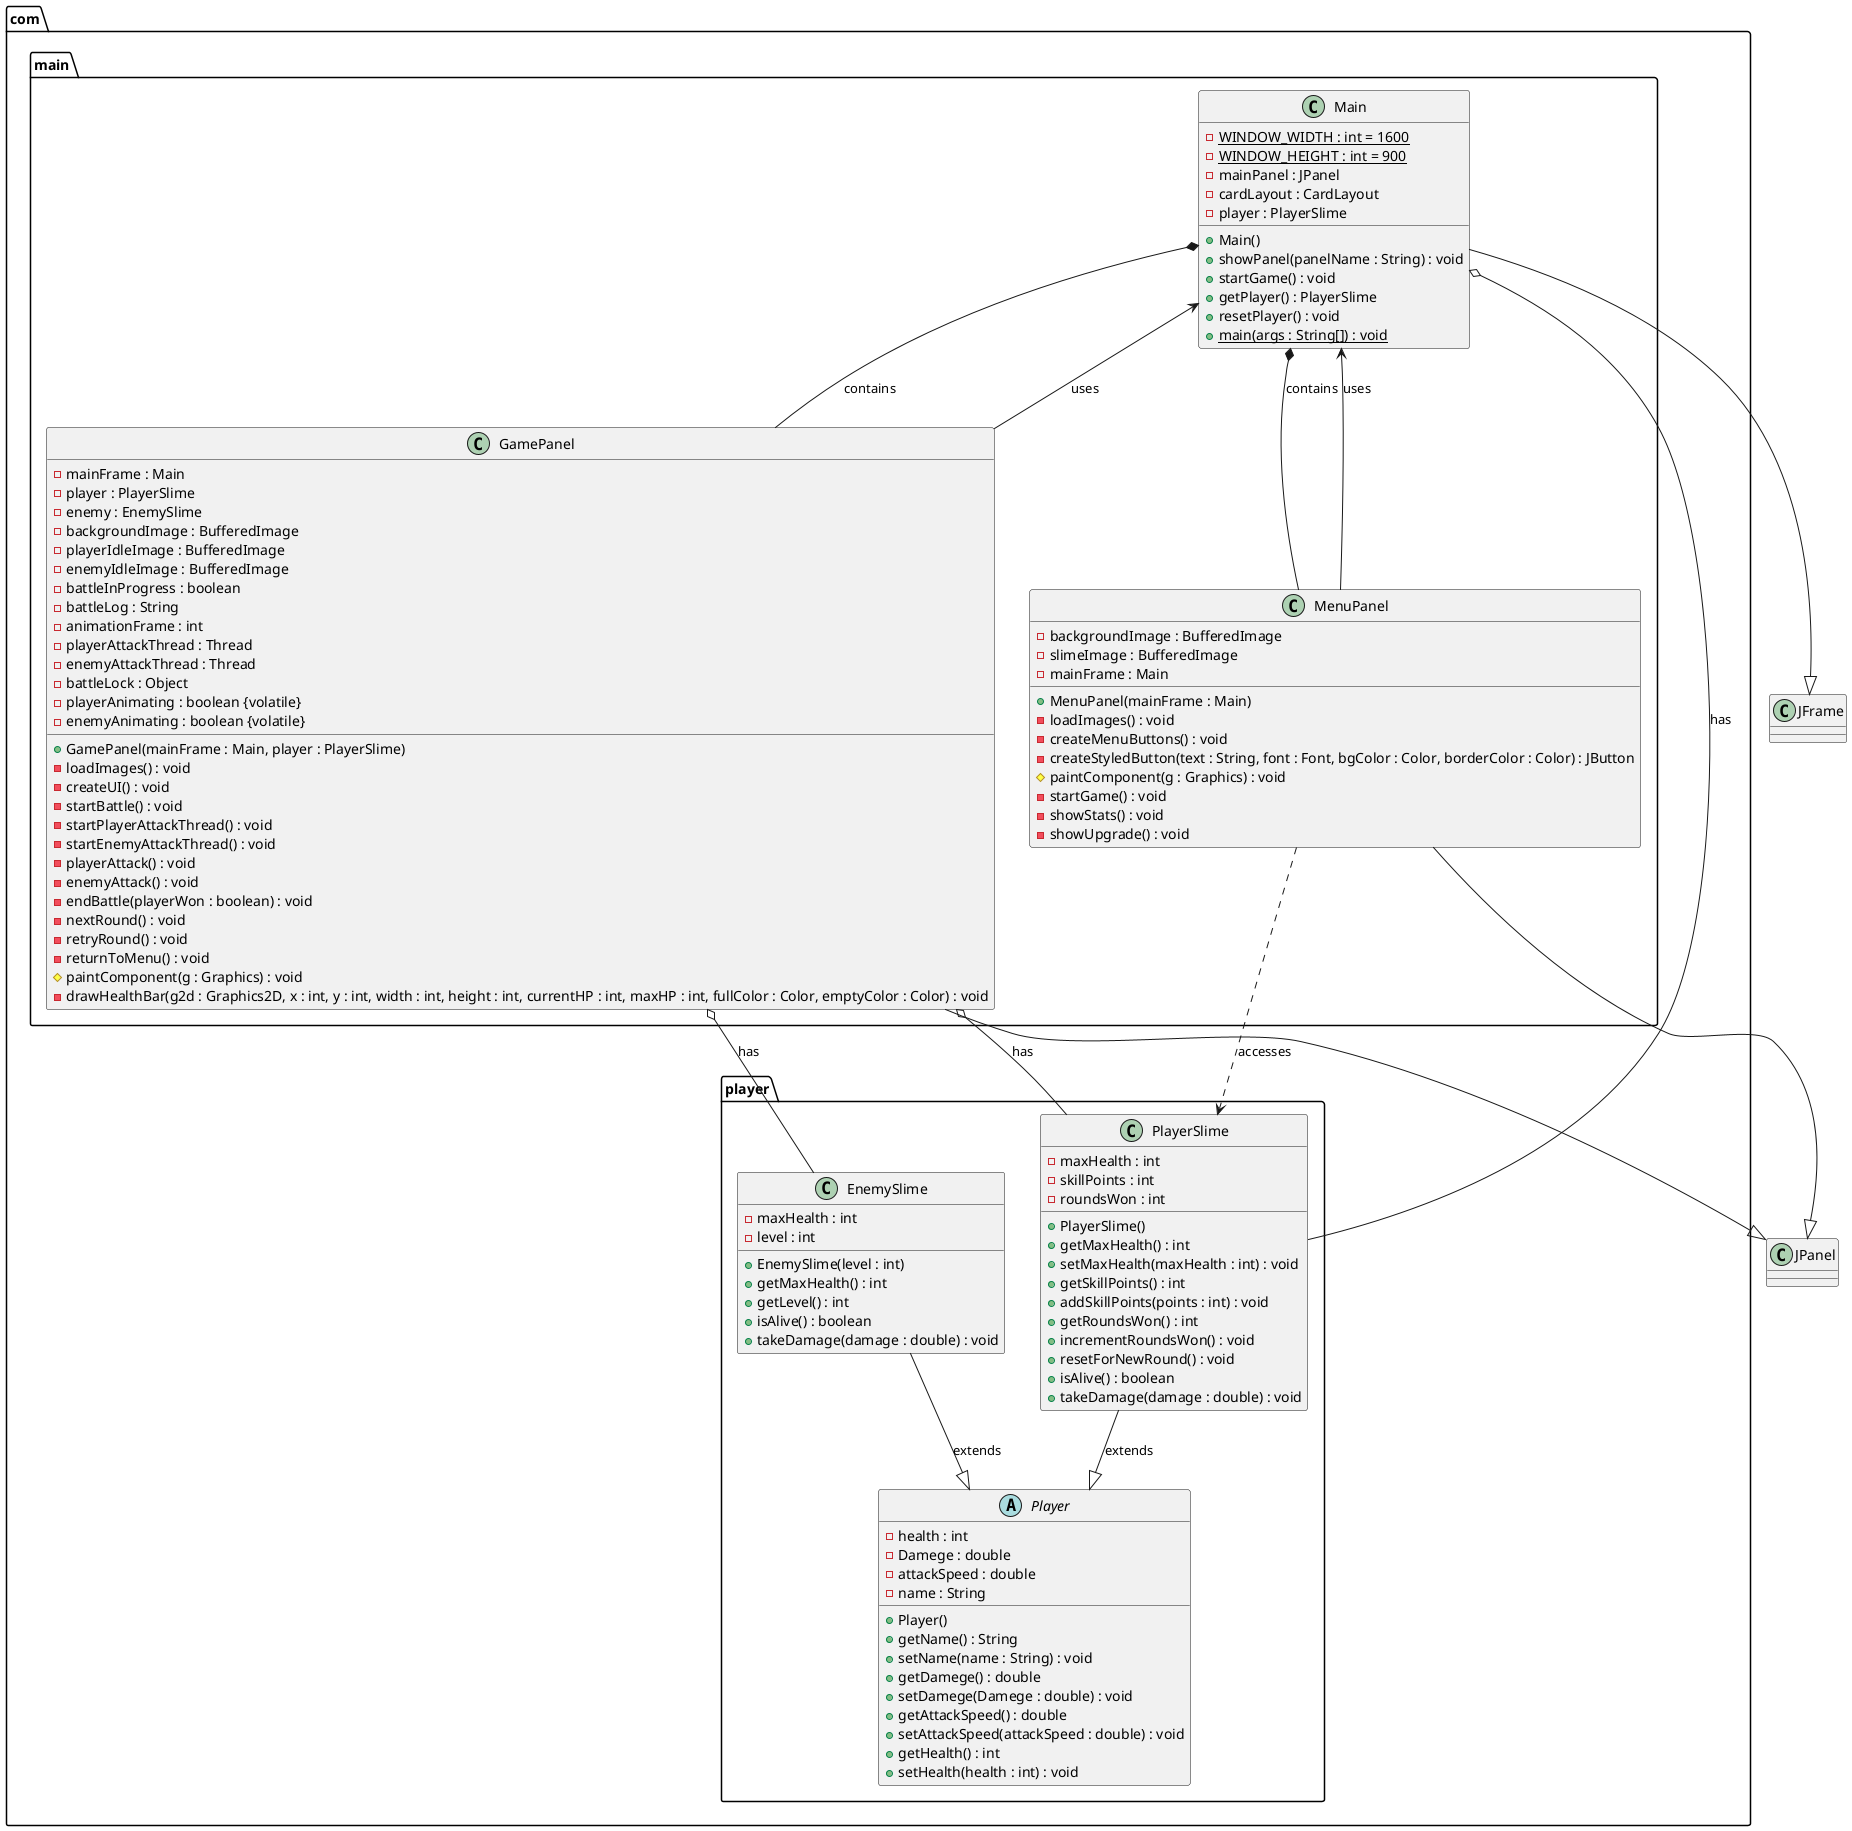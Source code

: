 @startuml Slime Domination Class Diagram

' Main package
package com.main {
    class Main {
        - {static} WINDOW_WIDTH : int = 1600
        - {static} WINDOW_HEIGHT : int = 900
        - mainPanel : JPanel
        - cardLayout : CardLayout
        - player : PlayerSlime
        
        + Main()
        + showPanel(panelName : String) : void
        + startGame() : void
        + getPlayer() : PlayerSlime
        + resetPlayer() : void
        + {static} main(args : String[]) : void
    }
    
    class MenuPanel {
        - backgroundImage : BufferedImage
        - slimeImage : BufferedImage
        - mainFrame : Main
        
        + MenuPanel(mainFrame : Main)
        - loadImages() : void
        - createMenuButtons() : void
        - createStyledButton(text : String, font : Font, bgColor : Color, borderColor : Color) : JButton
        # paintComponent(g : Graphics) : void
        - startGame() : void
        - showStats() : void
        - showUpgrade() : void
    }
    
    class GamePanel {
        - mainFrame : Main
        - player : PlayerSlime
        - enemy : EnemySlime
        - backgroundImage : BufferedImage
        - playerIdleImage : BufferedImage
        - enemyIdleImage : BufferedImage
        - battleInProgress : boolean
        - battleLog : String
        - animationFrame : int
        - playerAttackThread : Thread
        - enemyAttackThread : Thread
        - battleLock : Object
        - playerAnimating : boolean {volatile}
        - enemyAnimating : boolean {volatile}
        
        + GamePanel(mainFrame : Main, player : PlayerSlime)
        - loadImages() : void
        - createUI() : void
        - startBattle() : void
        - startPlayerAttackThread() : void
        - startEnemyAttackThread() : void
        - playerAttack() : void
        - enemyAttack() : void
        - endBattle(playerWon : boolean) : void
        - nextRound() : void
        - retryRound() : void
        - returnToMenu() : void
        # paintComponent(g : Graphics) : void
        - drawHealthBar(g2d : Graphics2D, x : int, y : int, width : int, height : int, currentHP : int, maxHP : int, fullColor : Color, emptyColor : Color) : void
    }
}

' Player package
package com.player {
    abstract class Player {
        - health : int
        - Damege : double
        - attackSpeed : double
        - name : String
        
        + Player()
        + getName() : String
        + setName(name : String) : void
        + getDamege() : double
        + setDamege(Damege : double) : void
        + getAttackSpeed() : double
        + setAttackSpeed(attackSpeed : double) : void
        + getHealth() : int
        + setHealth(health : int) : void
    }
    
    class PlayerSlime {
        - maxHealth : int
        - skillPoints : int
        - roundsWon : int
        
        + PlayerSlime()
        + getMaxHealth() : int
        + setMaxHealth(maxHealth : int) : void
        + getSkillPoints() : int
        + addSkillPoints(points : int) : void
        + getRoundsWon() : int
        + incrementRoundsWon() : void
        + resetForNewRound() : void
        + isAlive() : boolean
        + takeDamage(damage : double) : void
    }
    
    class EnemySlime {
        - maxHealth : int
        - level : int
        
        + EnemySlime(level : int)
        + getMaxHealth() : int
        + getLevel() : int
        + isAlive() : boolean
        + takeDamage(damage : double) : void
    }
}

' Relationships
Main *-- MenuPanel : contains
Main *-- GamePanel : contains
Main o-- PlayerSlime : has

MenuPanel --> Main : uses
MenuPanel ..> PlayerSlime : accesses

GamePanel --> Main : uses
GamePanel o-- PlayerSlime : has
GamePanel o-- EnemySlime : has

PlayerSlime --|> Player : extends
EnemySlime --|> Player : extends

' Swing framework relationships
Main --|> JFrame
MenuPanel --|> JPanel
GamePanel --|> JPanel

@enduml
